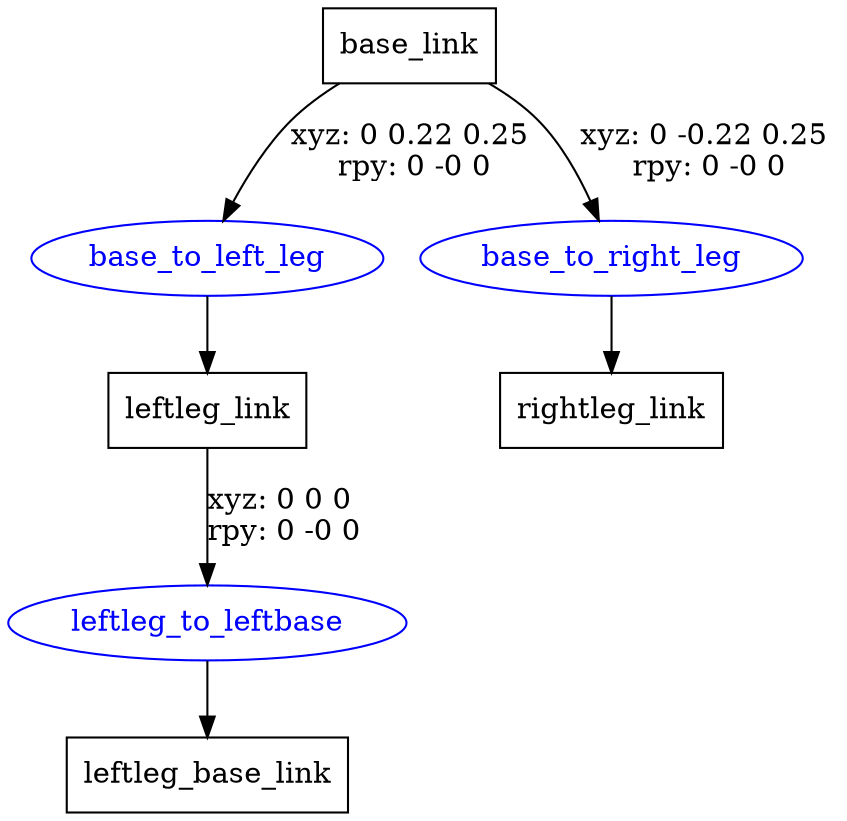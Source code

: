 digraph G {
node [shape=box];
"base_link" [label="base_link"];
"leftleg_link" [label="leftleg_link"];
"leftleg_base_link" [label="leftleg_base_link"];
"rightleg_link" [label="rightleg_link"];
node [shape=ellipse, color=blue, fontcolor=blue];
"base_link" -> "base_to_left_leg" [label="xyz: 0 0.22 0.25 \nrpy: 0 -0 0"]
"base_to_left_leg" -> "leftleg_link"
"leftleg_link" -> "leftleg_to_leftbase" [label="xyz: 0 0 0 \nrpy: 0 -0 0"]
"leftleg_to_leftbase" -> "leftleg_base_link"
"base_link" -> "base_to_right_leg" [label="xyz: 0 -0.22 0.25 \nrpy: 0 -0 0"]
"base_to_right_leg" -> "rightleg_link"
}
